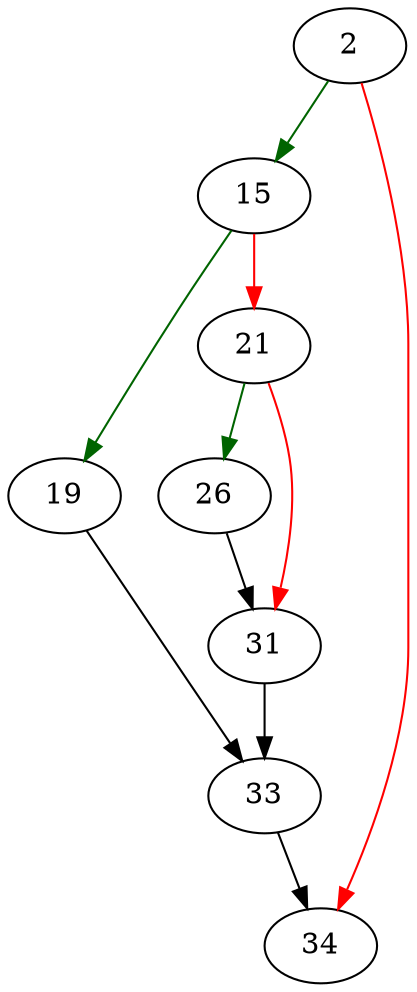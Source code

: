 strict digraph "pagerUndoCallback" {
	// Node definitions.
	2 [entry=true];
	15;
	34;
	19;
	21;
	33;
	26;
	31;

	// Edge definitions.
	2 -> 15 [
		color=darkgreen
		cond=true
	];
	2 -> 34 [
		color=red
		cond=false
	];
	15 -> 19 [
		color=darkgreen
		cond=true
	];
	15 -> 21 [
		color=red
		cond=false
	];
	19 -> 33;
	21 -> 26 [
		color=darkgreen
		cond=true
	];
	21 -> 31 [
		color=red
		cond=false
	];
	33 -> 34;
	26 -> 31;
	31 -> 33;
}